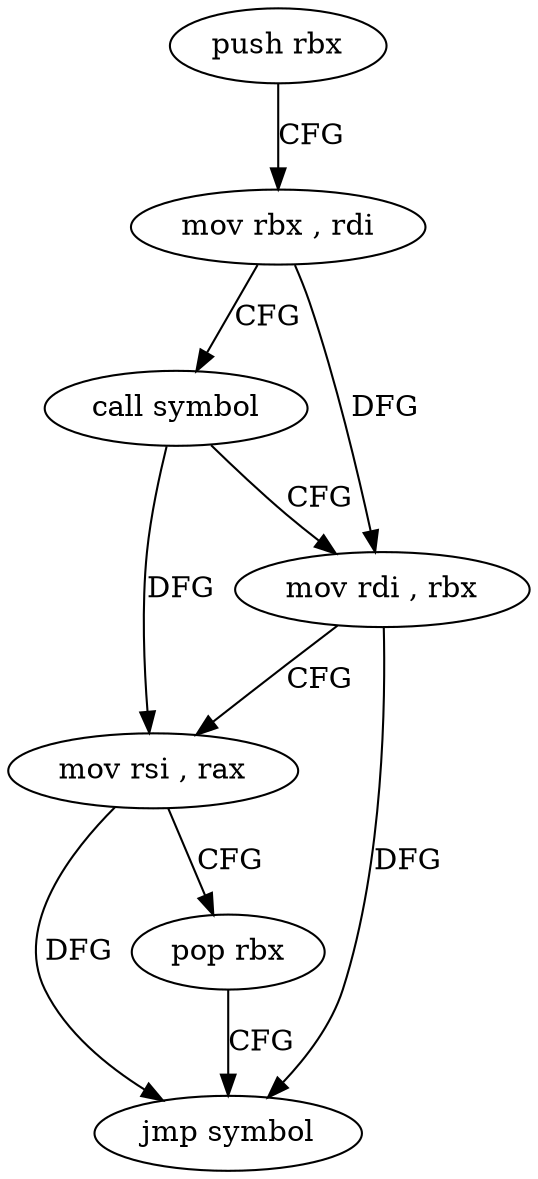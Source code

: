 digraph "func" {
"4221440" [label = "push rbx" ]
"4221441" [label = "mov rbx , rdi" ]
"4221444" [label = "call symbol" ]
"4221449" [label = "mov rdi , rbx" ]
"4221452" [label = "mov rsi , rax" ]
"4221455" [label = "pop rbx" ]
"4221456" [label = "jmp symbol" ]
"4221440" -> "4221441" [ label = "CFG" ]
"4221441" -> "4221444" [ label = "CFG" ]
"4221441" -> "4221449" [ label = "DFG" ]
"4221444" -> "4221449" [ label = "CFG" ]
"4221444" -> "4221452" [ label = "DFG" ]
"4221449" -> "4221452" [ label = "CFG" ]
"4221449" -> "4221456" [ label = "DFG" ]
"4221452" -> "4221455" [ label = "CFG" ]
"4221452" -> "4221456" [ label = "DFG" ]
"4221455" -> "4221456" [ label = "CFG" ]
}
